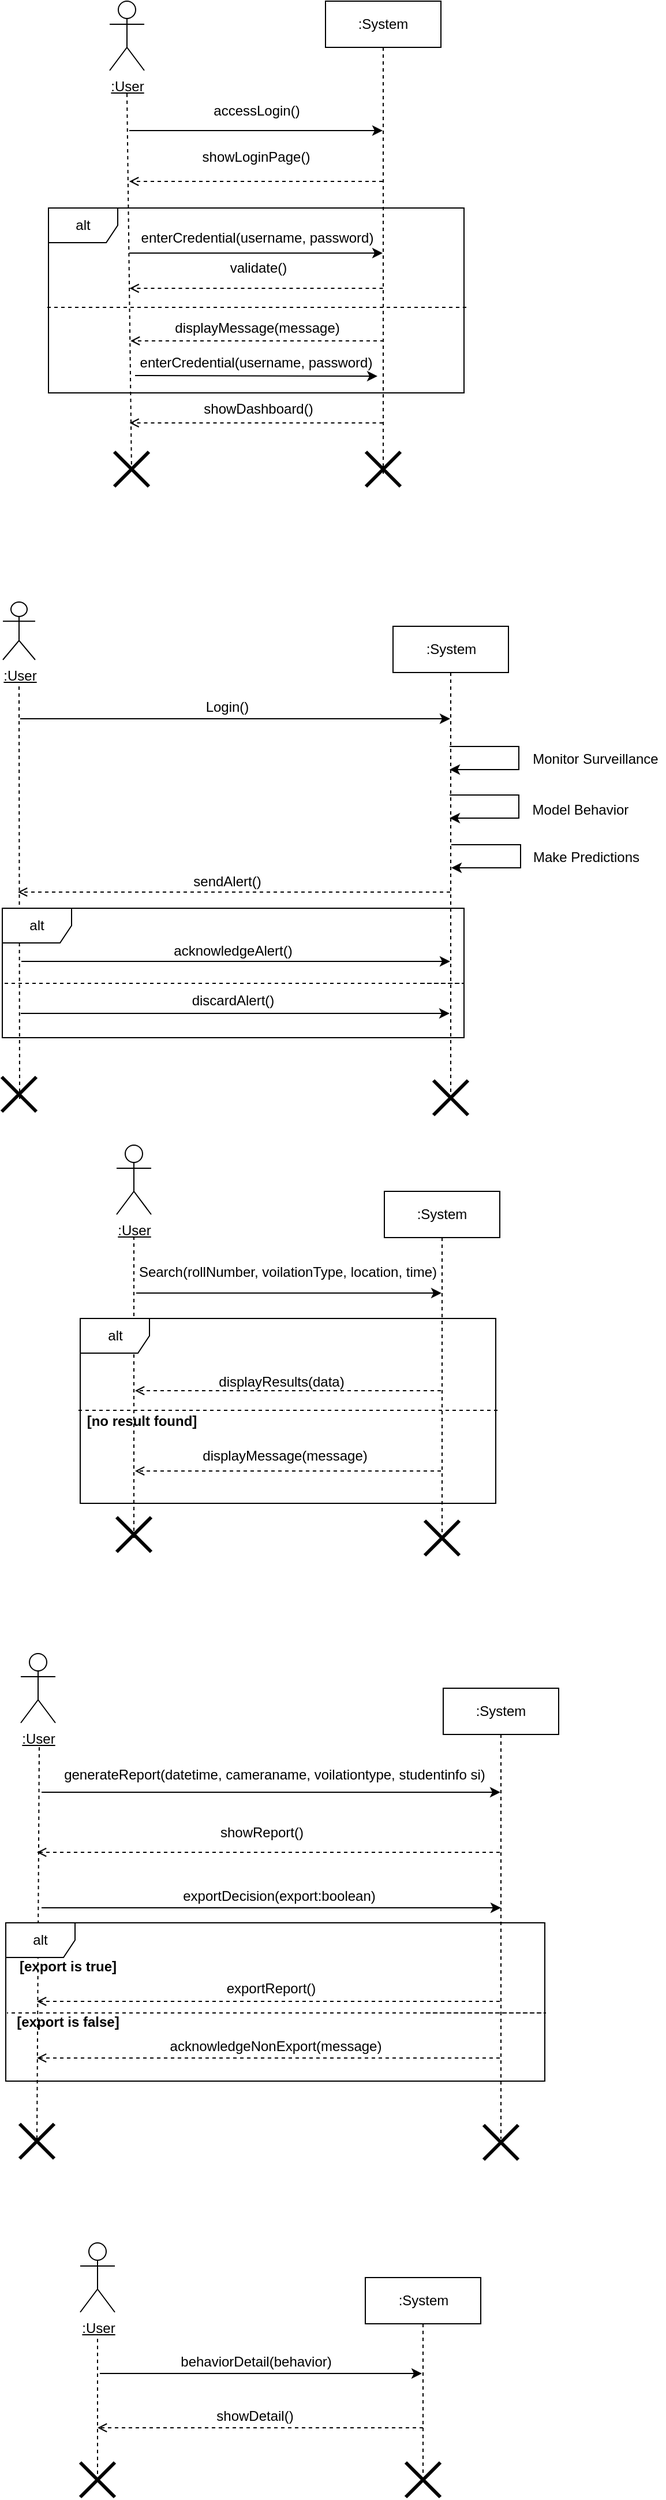 <mxfile version="24.0.4" type="device">
  <diagram name="Page-1" id="2YBvvXClWsGukQMizWep">
    <mxGraphModel dx="1221" dy="823" grid="1" gridSize="10" guides="1" tooltips="1" connect="1" arrows="1" fold="1" page="1" pageScale="1" pageWidth="850" pageHeight="1100" math="0" shadow="0">
      <root>
        <mxCell id="0" />
        <mxCell id="1" parent="0" />
        <mxCell id="LOf8bj1dtyNpfEa09Ccp-16" value="" style="endArrow=open;html=1;rounded=0;dashed=1;endFill=0;" parent="1" edge="1">
          <mxGeometry width="50" height="50" relative="1" as="geometry">
            <mxPoint x="559.75" y="495" as="sourcePoint" />
            <mxPoint x="340.25" y="495" as="targetPoint" />
          </mxGeometry>
        </mxCell>
        <mxCell id="LOf8bj1dtyNpfEa09Ccp-12" value="" style="endArrow=open;html=1;rounded=0;dashed=1;endFill=0;" parent="1" edge="1">
          <mxGeometry width="50" height="50" relative="1" as="geometry">
            <mxPoint x="560.5" y="424" as="sourcePoint" />
            <mxPoint x="341" y="424" as="targetPoint" />
          </mxGeometry>
        </mxCell>
        <mxCell id="LOf8bj1dtyNpfEa09Ccp-9" value="" style="endArrow=open;html=1;rounded=0;dashed=1;endFill=0;" parent="1" edge="1">
          <mxGeometry width="50" height="50" relative="1" as="geometry">
            <mxPoint x="559.75" y="378.5" as="sourcePoint" />
            <mxPoint x="340.25" y="378.5" as="targetPoint" />
          </mxGeometry>
        </mxCell>
        <mxCell id="LOf8bj1dtyNpfEa09Ccp-3" value="" style="endArrow=open;html=1;rounded=0;dashed=1;endFill=0;" parent="1" edge="1">
          <mxGeometry width="50" height="50" relative="1" as="geometry">
            <mxPoint x="559.5" y="286" as="sourcePoint" />
            <mxPoint x="340" y="286" as="targetPoint" />
          </mxGeometry>
        </mxCell>
        <mxCell id="aM9ryv3xv72pqoxQDRHE-5" value=":System" style="shape=umlLifeline;perimeter=lifelinePerimeter;whiteSpace=wrap;html=1;container=0;dropTarget=0;collapsible=0;recursiveResize=0;outlineConnect=0;portConstraint=eastwest;newEdgeStyle={&quot;edgeStyle&quot;:&quot;elbowEdgeStyle&quot;,&quot;elbow&quot;:&quot;vertical&quot;,&quot;curved&quot;:0,&quot;rounded&quot;:0};" parent="1" vertex="1">
          <mxGeometry x="510" y="130" width="100" height="410" as="geometry" />
        </mxCell>
        <mxCell id="yEBTTQoZnyVwqWoWWuhQ-27" value="" style="shape=umlDestroy;whiteSpace=wrap;html=1;strokeWidth=3;targetShapes=umlLifeline;" parent="aM9ryv3xv72pqoxQDRHE-5" vertex="1">
          <mxGeometry x="35" y="390" width="30" height="30" as="geometry" />
        </mxCell>
        <mxCell id="LOf8bj1dtyNpfEa09Ccp-1" value="" style="endArrow=classic;html=1;rounded=0;" parent="1" target="aM9ryv3xv72pqoxQDRHE-5" edge="1">
          <mxGeometry width="50" height="50" relative="1" as="geometry">
            <mxPoint x="340" y="242" as="sourcePoint" />
            <mxPoint x="550" y="242" as="targetPoint" />
          </mxGeometry>
        </mxCell>
        <mxCell id="LOf8bj1dtyNpfEa09Ccp-2" value="accessLogin()" style="text;html=1;align=center;verticalAlign=middle;whiteSpace=wrap;rounded=0;" parent="1" vertex="1">
          <mxGeometry x="373.5" y="210" width="153" height="30" as="geometry" />
        </mxCell>
        <mxCell id="LOf8bj1dtyNpfEa09Ccp-4" value="showLoginPage()" style="text;html=1;align=center;verticalAlign=middle;whiteSpace=wrap;rounded=0;" parent="1" vertex="1">
          <mxGeometry x="400" y="250" width="100" height="30" as="geometry" />
        </mxCell>
        <mxCell id="LOf8bj1dtyNpfEa09Ccp-5" value="alt" style="shape=umlFrame;whiteSpace=wrap;html=1;pointerEvents=0;" parent="1" vertex="1">
          <mxGeometry x="270" y="309" width="360" height="160" as="geometry" />
        </mxCell>
        <mxCell id="LOf8bj1dtyNpfEa09Ccp-6" value="" style="endArrow=classic;html=1;rounded=0;" parent="1" target="aM9ryv3xv72pqoxQDRHE-5" edge="1">
          <mxGeometry width="50" height="50" relative="1" as="geometry">
            <mxPoint x="340" y="348" as="sourcePoint" />
            <mxPoint x="553" y="348" as="targetPoint" />
          </mxGeometry>
        </mxCell>
        <mxCell id="LOf8bj1dtyNpfEa09Ccp-7" value="enterCredential(username, password)" style="text;html=1;align=center;verticalAlign=middle;whiteSpace=wrap;rounded=0;" parent="1" vertex="1">
          <mxGeometry x="347" y="320" width="208" height="30" as="geometry" />
        </mxCell>
        <mxCell id="LOf8bj1dtyNpfEa09Ccp-10" value="validate()" style="text;html=1;align=center;verticalAlign=middle;whiteSpace=wrap;rounded=0;" parent="1" vertex="1">
          <mxGeometry x="349" y="352" width="206" height="18" as="geometry" />
        </mxCell>
        <mxCell id="LOf8bj1dtyNpfEa09Ccp-11" value="" style="endArrow=none;dashed=1;html=1;rounded=0;" parent="1" edge="1">
          <mxGeometry width="50" height="50" relative="1" as="geometry">
            <mxPoint x="632" y="395" as="sourcePoint" />
            <mxPoint x="269" y="395" as="targetPoint" />
            <Array as="points">
              <mxPoint x="632" y="395" />
            </Array>
          </mxGeometry>
        </mxCell>
        <mxCell id="LOf8bj1dtyNpfEa09Ccp-13" value="displayMessage(message)" style="text;html=1;align=center;verticalAlign=middle;whiteSpace=wrap;rounded=0;" parent="1" vertex="1">
          <mxGeometry x="397" y="398" width="108" height="30" as="geometry" />
        </mxCell>
        <mxCell id="LOf8bj1dtyNpfEa09Ccp-14" value="" style="endArrow=classic;html=1;rounded=0;" parent="1" edge="1">
          <mxGeometry width="50" height="50" relative="1" as="geometry">
            <mxPoint x="345" y="454" as="sourcePoint" />
            <mxPoint x="555" y="454.5" as="targetPoint" />
          </mxGeometry>
        </mxCell>
        <mxCell id="LOf8bj1dtyNpfEa09Ccp-15" value="enterCredential(username, password)" style="text;html=1;align=center;verticalAlign=middle;whiteSpace=wrap;rounded=0;" parent="1" vertex="1">
          <mxGeometry x="344" y="428" width="212" height="30" as="geometry" />
        </mxCell>
        <mxCell id="LOf8bj1dtyNpfEa09Ccp-17" value="showDashboard()" style="text;html=1;align=center;verticalAlign=middle;whiteSpace=wrap;rounded=0;" parent="1" vertex="1">
          <mxGeometry x="402" y="468" width="100" height="30" as="geometry" />
        </mxCell>
        <mxCell id="LOf8bj1dtyNpfEa09Ccp-22" value=":System" style="shape=umlLifeline;perimeter=lifelinePerimeter;whiteSpace=wrap;html=1;container=0;dropTarget=0;collapsible=0;recursiveResize=0;outlineConnect=0;portConstraint=eastwest;newEdgeStyle={&quot;edgeStyle&quot;:&quot;elbowEdgeStyle&quot;,&quot;elbow&quot;:&quot;vertical&quot;,&quot;curved&quot;:0,&quot;rounded&quot;:0};" parent="1" vertex="1">
          <mxGeometry x="568.5" y="671" width="100" height="409" as="geometry" />
        </mxCell>
        <mxCell id="yEBTTQoZnyVwqWoWWuhQ-25" value="" style="shape=umlDestroy;whiteSpace=wrap;html=1;strokeWidth=3;targetShapes=umlLifeline;" parent="LOf8bj1dtyNpfEa09Ccp-22" vertex="1">
          <mxGeometry x="35" y="393" width="30" height="30" as="geometry" />
        </mxCell>
        <mxCell id="LOf8bj1dtyNpfEa09Ccp-25" value="" style="endArrow=classic;html=1;rounded=0;" parent="1" target="LOf8bj1dtyNpfEa09Ccp-22" edge="1">
          <mxGeometry width="50" height="50" relative="1" as="geometry">
            <mxPoint x="245.5" y="751" as="sourcePoint" />
            <mxPoint x="455.5" y="751" as="targetPoint" />
          </mxGeometry>
        </mxCell>
        <mxCell id="LOf8bj1dtyNpfEa09Ccp-26" value="Login()" style="text;html=1;align=center;verticalAlign=middle;whiteSpace=wrap;rounded=0;" parent="1" vertex="1">
          <mxGeometry x="390" y="726" width="70" height="30" as="geometry" />
        </mxCell>
        <mxCell id="LOf8bj1dtyNpfEa09Ccp-28" value="Monitor Surveillance" style="text;html=1;align=center;verticalAlign=middle;whiteSpace=wrap;rounded=0;" parent="1" vertex="1">
          <mxGeometry x="684" y="771" width="120" height="30" as="geometry" />
        </mxCell>
        <mxCell id="LOf8bj1dtyNpfEa09Ccp-30" value="Model Behavior" style="text;html=1;align=center;verticalAlign=middle;whiteSpace=wrap;rounded=0;" parent="1" vertex="1">
          <mxGeometry x="671" y="815" width="120" height="30" as="geometry" />
        </mxCell>
        <mxCell id="LOf8bj1dtyNpfEa09Ccp-32" value="Make Predictions" style="text;html=1;align=center;verticalAlign=middle;whiteSpace=wrap;rounded=0;" parent="1" vertex="1">
          <mxGeometry x="676" y="856" width="120" height="30" as="geometry" />
        </mxCell>
        <mxCell id="LOf8bj1dtyNpfEa09Ccp-35" value="" style="endArrow=open;html=1;rounded=0;dashed=1;endFill=0;" parent="1" source="LOf8bj1dtyNpfEa09Ccp-22" edge="1">
          <mxGeometry width="50" height="50" relative="1" as="geometry">
            <mxPoint x="453.5" y="901" as="sourcePoint" />
            <mxPoint x="243.5" y="901" as="targetPoint" />
          </mxGeometry>
        </mxCell>
        <mxCell id="LOf8bj1dtyNpfEa09Ccp-36" value="sendAlert()" style="text;html=1;align=center;verticalAlign=middle;whiteSpace=wrap;rounded=0;" parent="1" vertex="1">
          <mxGeometry x="365" y="877" width="120" height="30" as="geometry" />
        </mxCell>
        <mxCell id="LOf8bj1dtyNpfEa09Ccp-37" value="" style="endArrow=classic;html=1;rounded=0;" parent="1" edge="1">
          <mxGeometry width="50" height="50" relative="1" as="geometry">
            <mxPoint x="246.5" y="961" as="sourcePoint" />
            <mxPoint x="618" y="961" as="targetPoint" />
          </mxGeometry>
        </mxCell>
        <mxCell id="LOf8bj1dtyNpfEa09Ccp-38" value="acknowledgeAlert()" style="text;html=1;align=center;verticalAlign=middle;whiteSpace=wrap;rounded=0;" parent="1" vertex="1">
          <mxGeometry x="370" y="937" width="120" height="30" as="geometry" />
        </mxCell>
        <mxCell id="yEBTTQoZnyVwqWoWWuhQ-2" value="" style="endArrow=none;dashed=1;html=1;rounded=0;" parent="1" edge="1">
          <mxGeometry width="50" height="50" relative="1" as="geometry">
            <mxPoint x="342" y="537" as="sourcePoint" />
            <mxPoint x="338" y="210" as="targetPoint" />
          </mxGeometry>
        </mxCell>
        <mxCell id="yEBTTQoZnyVwqWoWWuhQ-3" value="&lt;u&gt;:User&lt;/u&gt;" style="shape=umlActor;verticalLabelPosition=bottom;verticalAlign=top;html=1;outlineConnect=0;" parent="1" vertex="1">
          <mxGeometry x="323" y="130" width="30" height="60" as="geometry" />
        </mxCell>
        <mxCell id="yEBTTQoZnyVwqWoWWuhQ-4" value="" style="endArrow=none;dashed=1;html=1;rounded=0;" parent="1" edge="1">
          <mxGeometry width="50" height="50" relative="1" as="geometry">
            <mxPoint x="245" y="1080" as="sourcePoint" />
            <mxPoint x="244.5" y="721" as="targetPoint" />
          </mxGeometry>
        </mxCell>
        <mxCell id="yEBTTQoZnyVwqWoWWuhQ-5" value="&lt;u&gt;:User&lt;/u&gt;" style="shape=umlActor;verticalLabelPosition=bottom;verticalAlign=top;html=1;outlineConnect=0;" parent="1" vertex="1">
          <mxGeometry x="230.5" y="650" width="28" height="50" as="geometry" />
        </mxCell>
        <mxCell id="yEBTTQoZnyVwqWoWWuhQ-6" value="&lt;u&gt;:User&lt;/u&gt;" style="shape=umlActor;verticalLabelPosition=bottom;verticalAlign=top;html=1;outlineConnect=0;" parent="1" vertex="1">
          <mxGeometry x="329" y="1120" width="30" height="60" as="geometry" />
        </mxCell>
        <mxCell id="yEBTTQoZnyVwqWoWWuhQ-10" value=":System" style="shape=umlLifeline;perimeter=lifelinePerimeter;whiteSpace=wrap;html=1;container=0;dropTarget=0;collapsible=0;recursiveResize=0;outlineConnect=0;portConstraint=eastwest;newEdgeStyle={&quot;edgeStyle&quot;:&quot;elbowEdgeStyle&quot;,&quot;elbow&quot;:&quot;vertical&quot;,&quot;curved&quot;:0,&quot;rounded&quot;:0};size=40;" parent="1" vertex="1">
          <mxGeometry x="561" y="1160" width="100" height="300" as="geometry" />
        </mxCell>
        <mxCell id="yEBTTQoZnyVwqWoWWuhQ-11" value="" style="endArrow=none;dashed=1;html=1;rounded=0;" parent="1" edge="1">
          <mxGeometry width="50" height="50" relative="1" as="geometry">
            <mxPoint x="344" y="1460" as="sourcePoint" />
            <mxPoint x="344" y="1200" as="targetPoint" />
          </mxGeometry>
        </mxCell>
        <mxCell id="yEBTTQoZnyVwqWoWWuhQ-12" value="" style="endArrow=classic;html=1;rounded=0;" parent="1" target="yEBTTQoZnyVwqWoWWuhQ-10" edge="1">
          <mxGeometry width="50" height="50" relative="1" as="geometry">
            <mxPoint x="346" y="1248" as="sourcePoint" />
            <mxPoint x="556" y="1248" as="targetPoint" />
          </mxGeometry>
        </mxCell>
        <mxCell id="yEBTTQoZnyVwqWoWWuhQ-13" value="Search(rollNumber, voilationType, location, time)" style="text;html=1;align=center;verticalAlign=middle;whiteSpace=wrap;rounded=0;" parent="1" vertex="1">
          <mxGeometry x="345" y="1215" width="265" height="30" as="geometry" />
        </mxCell>
        <mxCell id="yEBTTQoZnyVwqWoWWuhQ-14" value="alt" style="shape=umlFrame;whiteSpace=wrap;html=1;pointerEvents=0;" parent="1" vertex="1">
          <mxGeometry x="297.5" y="1270" width="360" height="160" as="geometry" />
        </mxCell>
        <mxCell id="yEBTTQoZnyVwqWoWWuhQ-15" value="" style="endArrow=none;dashed=1;html=1;rounded=0;" parent="1" edge="1">
          <mxGeometry width="50" height="50" relative="1" as="geometry">
            <mxPoint x="659" y="1349.5" as="sourcePoint" />
            <mxPoint x="296" y="1349.5" as="targetPoint" />
            <Array as="points">
              <mxPoint x="659" y="1349.5" />
            </Array>
          </mxGeometry>
        </mxCell>
        <mxCell id="yEBTTQoZnyVwqWoWWuhQ-17" value="" style="endArrow=open;html=1;rounded=0;dashed=1;endFill=0;" parent="1" edge="1">
          <mxGeometry width="50" height="50" relative="1" as="geometry">
            <mxPoint x="610" y="1332.5" as="sourcePoint" />
            <mxPoint x="345" y="1332.5" as="targetPoint" />
          </mxGeometry>
        </mxCell>
        <mxCell id="yEBTTQoZnyVwqWoWWuhQ-18" value="displayResults(data)" style="text;html=1;align=center;verticalAlign=middle;whiteSpace=wrap;rounded=0;" parent="1" vertex="1">
          <mxGeometry x="442" y="1310" width="60" height="30" as="geometry" />
        </mxCell>
        <mxCell id="yEBTTQoZnyVwqWoWWuhQ-19" value="displayMessage(message)" style="text;html=1;align=center;verticalAlign=middle;whiteSpace=wrap;rounded=0;" parent="1" vertex="1">
          <mxGeometry x="444.5" y="1374" width="60" height="30" as="geometry" />
        </mxCell>
        <mxCell id="yEBTTQoZnyVwqWoWWuhQ-20" value="" style="endArrow=open;html=1;rounded=0;dashed=1;endFill=0;" parent="1" edge="1">
          <mxGeometry width="50" height="50" relative="1" as="geometry">
            <mxPoint x="610" y="1402" as="sourcePoint" />
            <mxPoint x="345" y="1402" as="targetPoint" />
          </mxGeometry>
        </mxCell>
        <mxCell id="yEBTTQoZnyVwqWoWWuhQ-22" value="" style="shape=umlDestroy;whiteSpace=wrap;html=1;strokeWidth=3;targetShapes=umlLifeline;" parent="1" vertex="1">
          <mxGeometry x="329" y="1442" width="30" height="30" as="geometry" />
        </mxCell>
        <mxCell id="yEBTTQoZnyVwqWoWWuhQ-23" value="" style="shape=umlDestroy;whiteSpace=wrap;html=1;strokeWidth=3;targetShapes=umlLifeline;" parent="1" vertex="1">
          <mxGeometry x="596" y="1445" width="30" height="30" as="geometry" />
        </mxCell>
        <mxCell id="yEBTTQoZnyVwqWoWWuhQ-24" value="" style="shape=umlDestroy;whiteSpace=wrap;html=1;strokeWidth=3;targetShapes=umlLifeline;" parent="1" vertex="1">
          <mxGeometry x="229.5" y="1061" width="30" height="30" as="geometry" />
        </mxCell>
        <mxCell id="yEBTTQoZnyVwqWoWWuhQ-26" value="" style="shape=umlDestroy;whiteSpace=wrap;html=1;strokeWidth=3;targetShapes=umlLifeline;" parent="1" vertex="1">
          <mxGeometry x="327" y="520" width="30" height="30" as="geometry" />
        </mxCell>
        <mxCell id="yEBTTQoZnyVwqWoWWuhQ-28" value="&lt;b&gt;[no result found]&lt;/b&gt;" style="text;html=1;align=center;verticalAlign=middle;whiteSpace=wrap;rounded=0;" parent="1" vertex="1">
          <mxGeometry x="296" y="1344" width="110" height="30" as="geometry" />
        </mxCell>
        <mxCell id="51M0KokeeKpxic5i6NuV-1" value="&lt;u&gt;:User&lt;/u&gt;" style="shape=umlActor;verticalLabelPosition=bottom;verticalAlign=top;html=1;outlineConnect=0;" parent="1" vertex="1">
          <mxGeometry x="246" y="1560" width="30" height="60" as="geometry" />
        </mxCell>
        <mxCell id="51M0KokeeKpxic5i6NuV-2" value=":System" style="shape=umlLifeline;perimeter=lifelinePerimeter;whiteSpace=wrap;html=1;container=0;dropTarget=0;collapsible=0;recursiveResize=0;outlineConnect=0;portConstraint=eastwest;newEdgeStyle={&quot;edgeStyle&quot;:&quot;elbowEdgeStyle&quot;,&quot;elbow&quot;:&quot;vertical&quot;,&quot;curved&quot;:0,&quot;rounded&quot;:0};size=40;" parent="1" vertex="1">
          <mxGeometry x="612" y="1590" width="100" height="390" as="geometry" />
        </mxCell>
        <mxCell id="51M0KokeeKpxic5i6NuV-12" value="" style="shape=umlDestroy;whiteSpace=wrap;html=1;strokeWidth=3;targetShapes=umlLifeline;" parent="51M0KokeeKpxic5i6NuV-2" vertex="1">
          <mxGeometry x="35" y="378" width="30" height="30" as="geometry" />
        </mxCell>
        <mxCell id="51M0KokeeKpxic5i6NuV-3" value="" style="endArrow=none;dashed=1;html=1;rounded=0;" parent="1" edge="1">
          <mxGeometry width="50" height="50" relative="1" as="geometry">
            <mxPoint x="260" y="1980" as="sourcePoint" />
            <mxPoint x="262" y="1640" as="targetPoint" />
          </mxGeometry>
        </mxCell>
        <mxCell id="51M0KokeeKpxic5i6NuV-4" value="" style="endArrow=classic;html=1;rounded=0;" parent="1" target="51M0KokeeKpxic5i6NuV-2" edge="1">
          <mxGeometry width="50" height="50" relative="1" as="geometry">
            <mxPoint x="264" y="1680" as="sourcePoint" />
            <mxPoint x="364" y="1710" as="targetPoint" />
          </mxGeometry>
        </mxCell>
        <mxCell id="51M0KokeeKpxic5i6NuV-5" value="generateReport(datetime, cameraname, voilationtype, studentinfo si)" style="text;html=1;align=center;verticalAlign=middle;whiteSpace=wrap;rounded=0;" parent="1" vertex="1">
          <mxGeometry x="276" y="1650" width="380" height="30" as="geometry" />
        </mxCell>
        <mxCell id="51M0KokeeKpxic5i6NuV-6" value="" style="endArrow=open;dashed=1;html=1;rounded=0;endFill=0;" parent="1" edge="1">
          <mxGeometry width="50" height="50" relative="1" as="geometry">
            <mxPoint x="661" y="1732" as="sourcePoint" />
            <mxPoint x="260" y="1732" as="targetPoint" />
          </mxGeometry>
        </mxCell>
        <mxCell id="51M0KokeeKpxic5i6NuV-7" value="showReport()" style="text;html=1;align=center;verticalAlign=middle;whiteSpace=wrap;rounded=0;" parent="1" vertex="1">
          <mxGeometry x="425" y="1700" width="60" height="30" as="geometry" />
        </mxCell>
        <mxCell id="51M0KokeeKpxic5i6NuV-8" value="" style="endArrow=classic;html=1;rounded=0;" parent="1" edge="1">
          <mxGeometry width="50" height="50" relative="1" as="geometry">
            <mxPoint x="264" y="1780" as="sourcePoint" />
            <mxPoint x="662" y="1780" as="targetPoint" />
          </mxGeometry>
        </mxCell>
        <mxCell id="51M0KokeeKpxic5i6NuV-9" value="exportDecision(export:boolean)" style="text;html=1;align=center;verticalAlign=middle;whiteSpace=wrap;rounded=0;" parent="1" vertex="1">
          <mxGeometry x="440" y="1755" width="60" height="30" as="geometry" />
        </mxCell>
        <mxCell id="51M0KokeeKpxic5i6NuV-10" value="" style="shape=umlDestroy;whiteSpace=wrap;html=1;strokeWidth=3;targetShapes=umlLifeline;" parent="1" vertex="1">
          <mxGeometry x="245" y="1967" width="30" height="30" as="geometry" />
        </mxCell>
        <mxCell id="51M0KokeeKpxic5i6NuV-13" value="&lt;u&gt;:User&lt;/u&gt;" style="shape=umlActor;verticalLabelPosition=bottom;verticalAlign=top;html=1;outlineConnect=0;" parent="1" vertex="1">
          <mxGeometry x="297.5" y="2070" width="30" height="60" as="geometry" />
        </mxCell>
        <mxCell id="51M0KokeeKpxic5i6NuV-14" value=":System" style="shape=umlLifeline;perimeter=lifelinePerimeter;whiteSpace=wrap;html=1;container=0;dropTarget=0;collapsible=0;recursiveResize=0;outlineConnect=0;portConstraint=eastwest;newEdgeStyle={&quot;edgeStyle&quot;:&quot;elbowEdgeStyle&quot;,&quot;elbow&quot;:&quot;vertical&quot;,&quot;curved&quot;:0,&quot;rounded&quot;:0};size=40;" parent="1" vertex="1">
          <mxGeometry x="544.5" y="2100" width="100" height="170" as="geometry" />
        </mxCell>
        <mxCell id="51M0KokeeKpxic5i6NuV-16" value="" style="endArrow=none;dashed=1;html=1;rounded=0;" parent="1" edge="1">
          <mxGeometry width="50" height="50" relative="1" as="geometry">
            <mxPoint x="312.5" y="2270" as="sourcePoint" />
            <mxPoint x="312.5" y="2149" as="targetPoint" />
          </mxGeometry>
        </mxCell>
        <mxCell id="51M0KokeeKpxic5i6NuV-17" value="" style="shape=umlDestroy;whiteSpace=wrap;html=1;strokeWidth=3;targetShapes=umlLifeline;" parent="1" vertex="1">
          <mxGeometry x="297.5" y="2260" width="30" height="30" as="geometry" />
        </mxCell>
        <mxCell id="51M0KokeeKpxic5i6NuV-18" value="" style="endArrow=classic;html=1;rounded=0;" parent="1" edge="1">
          <mxGeometry width="50" height="50" relative="1" as="geometry">
            <mxPoint x="314.5" y="2183" as="sourcePoint" />
            <mxPoint x="593.5" y="2183" as="targetPoint" />
          </mxGeometry>
        </mxCell>
        <mxCell id="51M0KokeeKpxic5i6NuV-19" value="behaviorDetail(behavior)" style="text;html=1;align=center;verticalAlign=middle;whiteSpace=wrap;rounded=0;" parent="1" vertex="1">
          <mxGeometry x="419.5" y="2158" width="60" height="30" as="geometry" />
        </mxCell>
        <mxCell id="51M0KokeeKpxic5i6NuV-20" value="" style="endArrow=open;dashed=1;html=1;rounded=0;endFill=0;" parent="1" edge="1">
          <mxGeometry width="50" height="50" relative="1" as="geometry">
            <mxPoint x="594.5" y="2230" as="sourcePoint" />
            <mxPoint x="312.5" y="2230" as="targetPoint" />
          </mxGeometry>
        </mxCell>
        <mxCell id="51M0KokeeKpxic5i6NuV-21" value="showDetail()" style="text;html=1;align=center;verticalAlign=middle;whiteSpace=wrap;rounded=0;" parent="1" vertex="1">
          <mxGeometry x="419" y="2205" width="60" height="30" as="geometry" />
        </mxCell>
        <mxCell id="51M0KokeeKpxic5i6NuV-15" value="" style="shape=umlDestroy;whiteSpace=wrap;html=1;strokeWidth=3;targetShapes=umlLifeline;" parent="1" vertex="1">
          <mxGeometry x="579.5" y="2260" width="30" height="30" as="geometry" />
        </mxCell>
        <mxCell id="D-mHOxnjxXMiXvhLdKtj-1" value="alt" style="shape=umlFrame;whiteSpace=wrap;html=1;pointerEvents=0;" parent="1" vertex="1">
          <mxGeometry x="233" y="1793" width="467" height="137" as="geometry" />
        </mxCell>
        <mxCell id="D-mHOxnjxXMiXvhLdKtj-2" value="" style="endArrow=none;dashed=1;html=1;rounded=0;" parent="1" edge="1">
          <mxGeometry width="50" height="50" relative="1" as="geometry">
            <mxPoint x="597" y="1871" as="sourcePoint" />
            <mxPoint x="234" y="1871" as="targetPoint" />
            <Array as="points">
              <mxPoint x="701" y="1871" />
              <mxPoint x="597" y="1871" />
            </Array>
          </mxGeometry>
        </mxCell>
        <mxCell id="D-mHOxnjxXMiXvhLdKtj-3" value="&lt;b&gt;[export is true]&lt;/b&gt;" style="text;html=1;align=center;verticalAlign=middle;whiteSpace=wrap;rounded=0;" parent="1" vertex="1">
          <mxGeometry x="242" y="1821" width="90" height="20" as="geometry" />
        </mxCell>
        <mxCell id="D-mHOxnjxXMiXvhLdKtj-4" value="" style="endArrow=open;dashed=1;html=1;rounded=0;endFill=0;" parent="1" edge="1">
          <mxGeometry width="50" height="50" relative="1" as="geometry">
            <mxPoint x="661" y="1861" as="sourcePoint" />
            <mxPoint x="260" y="1861" as="targetPoint" />
          </mxGeometry>
        </mxCell>
        <mxCell id="D-mHOxnjxXMiXvhLdKtj-5" value="exportReport()" style="text;html=1;align=center;verticalAlign=middle;whiteSpace=wrap;rounded=0;" parent="1" vertex="1">
          <mxGeometry x="433" y="1835" width="60" height="30" as="geometry" />
        </mxCell>
        <mxCell id="D-mHOxnjxXMiXvhLdKtj-6" value="" style="endArrow=open;dashed=1;html=1;rounded=0;endFill=0;" parent="1" edge="1">
          <mxGeometry width="50" height="50" relative="1" as="geometry">
            <mxPoint x="661" y="1910" as="sourcePoint" />
            <mxPoint x="260" y="1910" as="targetPoint" />
          </mxGeometry>
        </mxCell>
        <mxCell id="D-mHOxnjxXMiXvhLdKtj-7" value="acknowledgeNonExport(message)" style="text;html=1;align=center;verticalAlign=middle;whiteSpace=wrap;rounded=0;" parent="1" vertex="1">
          <mxGeometry x="436.5" y="1885" width="60" height="30" as="geometry" />
        </mxCell>
        <mxCell id="D-mHOxnjxXMiXvhLdKtj-9" value="&lt;b&gt;[export is false]&lt;/b&gt;" style="text;html=1;align=center;verticalAlign=middle;whiteSpace=wrap;rounded=0;" parent="1" vertex="1">
          <mxGeometry x="238" y="1869" width="98" height="20" as="geometry" />
        </mxCell>
        <mxCell id="D-mHOxnjxXMiXvhLdKtj-10" style="edgeStyle=orthogonalEdgeStyle;rounded=0;orthogonalLoop=1;jettySize=auto;html=1;" parent="1" edge="1">
          <mxGeometry relative="1" as="geometry">
            <mxPoint x="617.5" y="795" as="targetPoint" />
            <Array as="points">
              <mxPoint x="677.5" y="775" />
              <mxPoint x="677.5" y="795" />
            </Array>
            <mxPoint x="617.5" y="775" as="sourcePoint" />
          </mxGeometry>
        </mxCell>
        <mxCell id="D-mHOxnjxXMiXvhLdKtj-11" style="edgeStyle=orthogonalEdgeStyle;rounded=0;orthogonalLoop=1;jettySize=auto;html=1;" parent="1" edge="1">
          <mxGeometry relative="1" as="geometry">
            <mxPoint x="617.5" y="837" as="targetPoint" />
            <Array as="points">
              <mxPoint x="677.5" y="817" />
              <mxPoint x="677.5" y="837" />
            </Array>
            <mxPoint x="617.5" y="817" as="sourcePoint" />
          </mxGeometry>
        </mxCell>
        <mxCell id="D-mHOxnjxXMiXvhLdKtj-12" style="edgeStyle=orthogonalEdgeStyle;rounded=0;orthogonalLoop=1;jettySize=auto;html=1;" parent="1" edge="1">
          <mxGeometry relative="1" as="geometry">
            <mxPoint x="619" y="880" as="targetPoint" />
            <Array as="points">
              <mxPoint x="679" y="860" />
              <mxPoint x="679" y="880" />
            </Array>
            <mxPoint x="619" y="860" as="sourcePoint" />
          </mxGeometry>
        </mxCell>
        <mxCell id="HRQxtb2qwj7tGBFFjvXo-1" value="alt" style="shape=umlFrame;whiteSpace=wrap;html=1;pointerEvents=0;" parent="1" vertex="1">
          <mxGeometry x="230" y="915" width="400" height="112" as="geometry" />
        </mxCell>
        <mxCell id="HRQxtb2qwj7tGBFFjvXo-3" value="" style="endArrow=none;dashed=1;html=1;rounded=0;" parent="1" edge="1">
          <mxGeometry width="50" height="50" relative="1" as="geometry">
            <mxPoint x="593" y="980" as="sourcePoint" />
            <mxPoint x="230" y="980" as="targetPoint" />
            <Array as="points">
              <mxPoint x="630" y="980" />
              <mxPoint x="593" y="980" />
            </Array>
          </mxGeometry>
        </mxCell>
        <mxCell id="HRQxtb2qwj7tGBFFjvXo-5" value="" style="endArrow=classic;html=1;rounded=0;" parent="1" edge="1">
          <mxGeometry width="50" height="50" relative="1" as="geometry">
            <mxPoint x="246" y="1006" as="sourcePoint" />
            <mxPoint x="617.5" y="1006" as="targetPoint" />
          </mxGeometry>
        </mxCell>
        <mxCell id="HRQxtb2qwj7tGBFFjvXo-6" value="discardAlert()" style="text;html=1;align=center;verticalAlign=middle;whiteSpace=wrap;rounded=0;" parent="1" vertex="1">
          <mxGeometry x="370" y="980" width="120" height="30" as="geometry" />
        </mxCell>
      </root>
    </mxGraphModel>
  </diagram>
</mxfile>
